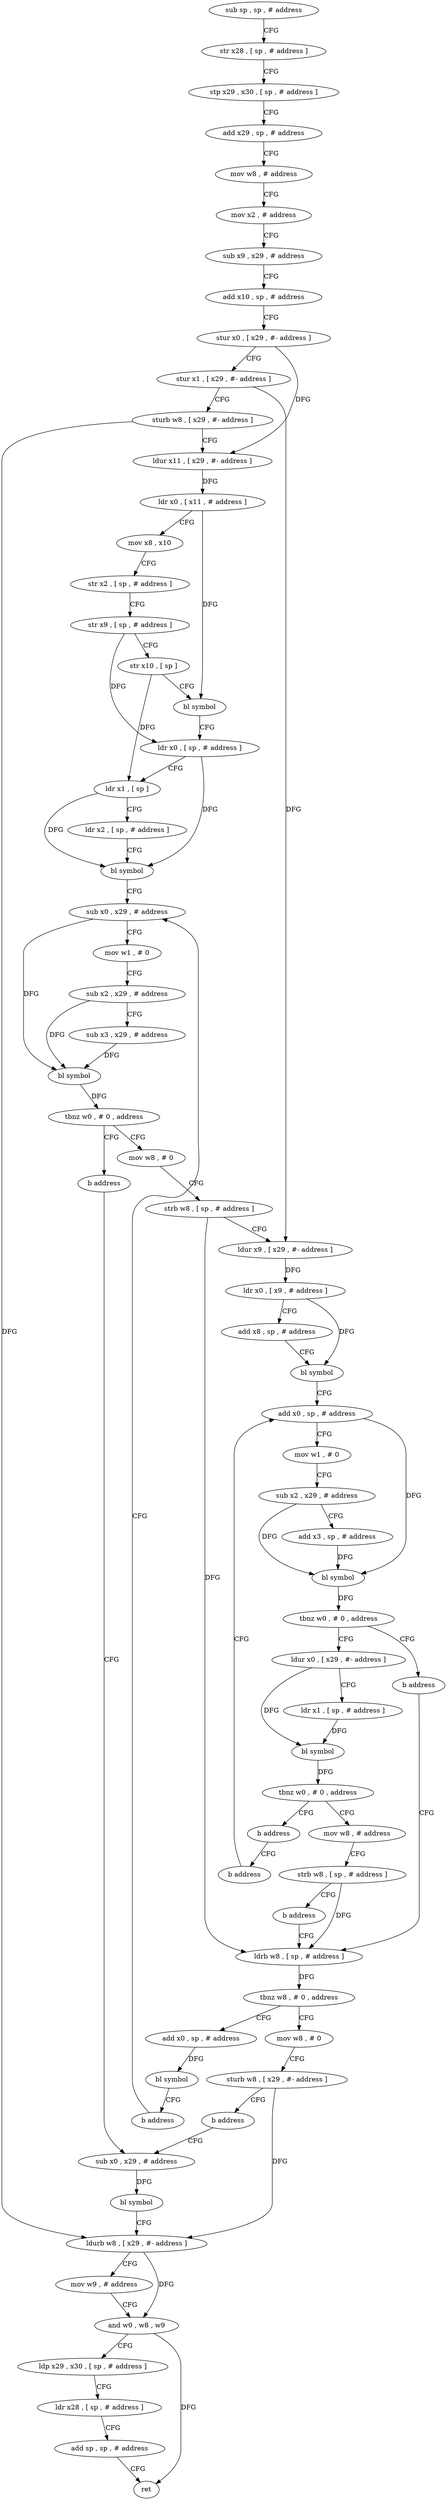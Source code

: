 digraph "func" {
"82704" [label = "sub sp , sp , # address" ]
"82708" [label = "str x28 , [ sp , # address ]" ]
"82712" [label = "stp x29 , x30 , [ sp , # address ]" ]
"82716" [label = "add x29 , sp , # address" ]
"82720" [label = "mov w8 , # address" ]
"82724" [label = "mov x2 , # address" ]
"82728" [label = "sub x9 , x29 , # address" ]
"82732" [label = "add x10 , sp , # address" ]
"82736" [label = "stur x0 , [ x29 , #- address ]" ]
"82740" [label = "stur x1 , [ x29 , #- address ]" ]
"82744" [label = "sturb w8 , [ x29 , #- address ]" ]
"82748" [label = "ldur x11 , [ x29 , #- address ]" ]
"82752" [label = "ldr x0 , [ x11 , # address ]" ]
"82756" [label = "mov x8 , x10" ]
"82760" [label = "str x2 , [ sp , # address ]" ]
"82764" [label = "str x9 , [ sp , # address ]" ]
"82768" [label = "str x10 , [ sp ]" ]
"82772" [label = "bl symbol" ]
"82776" [label = "ldr x0 , [ sp , # address ]" ]
"82780" [label = "ldr x1 , [ sp ]" ]
"82784" [label = "ldr x2 , [ sp , # address ]" ]
"82788" [label = "bl symbol" ]
"82792" [label = "sub x0 , x29 , # address" ]
"82820" [label = "mov w8 , # 0" ]
"82824" [label = "strb w8 , [ sp , # address ]" ]
"82828" [label = "ldur x9 , [ x29 , #- address ]" ]
"82832" [label = "ldr x0 , [ x9 , # address ]" ]
"82836" [label = "add x8 , sp , # address" ]
"82840" [label = "bl symbol" ]
"82844" [label = "add x0 , sp , # address" ]
"82816" [label = "b address" ]
"82940" [label = "sub x0 , x29 , # address" ]
"82872" [label = "ldur x0 , [ x29 , #- address ]" ]
"82876" [label = "ldr x1 , [ sp , # address ]" ]
"82880" [label = "bl symbol" ]
"82884" [label = "tbnz w0 , # 0 , address" ]
"82892" [label = "mov w8 , # address" ]
"82888" [label = "b address" ]
"82868" [label = "b address" ]
"82908" [label = "ldrb w8 , [ sp , # address ]" ]
"82944" [label = "bl symbol" ]
"82948" [label = "ldurb w8 , [ x29 , #- address ]" ]
"82952" [label = "mov w9 , # address" ]
"82956" [label = "and w0 , w8 , w9" ]
"82960" [label = "ldp x29 , x30 , [ sp , # address ]" ]
"82964" [label = "ldr x28 , [ sp , # address ]" ]
"82968" [label = "add sp , sp , # address" ]
"82972" [label = "ret" ]
"82896" [label = "strb w8 , [ sp , # address ]" ]
"82900" [label = "b address" ]
"82904" [label = "b address" ]
"82912" [label = "tbnz w8 , # 0 , address" ]
"82928" [label = "add x0 , sp , # address" ]
"82916" [label = "mov w8 , # 0" ]
"82932" [label = "bl symbol" ]
"82936" [label = "b address" ]
"82920" [label = "sturb w8 , [ x29 , #- address ]" ]
"82924" [label = "b address" ]
"82848" [label = "mov w1 , # 0" ]
"82852" [label = "sub x2 , x29 , # address" ]
"82856" [label = "add x3 , sp , # address" ]
"82860" [label = "bl symbol" ]
"82864" [label = "tbnz w0 , # 0 , address" ]
"82796" [label = "mov w1 , # 0" ]
"82800" [label = "sub x2 , x29 , # address" ]
"82804" [label = "sub x3 , x29 , # address" ]
"82808" [label = "bl symbol" ]
"82812" [label = "tbnz w0 , # 0 , address" ]
"82704" -> "82708" [ label = "CFG" ]
"82708" -> "82712" [ label = "CFG" ]
"82712" -> "82716" [ label = "CFG" ]
"82716" -> "82720" [ label = "CFG" ]
"82720" -> "82724" [ label = "CFG" ]
"82724" -> "82728" [ label = "CFG" ]
"82728" -> "82732" [ label = "CFG" ]
"82732" -> "82736" [ label = "CFG" ]
"82736" -> "82740" [ label = "CFG" ]
"82736" -> "82748" [ label = "DFG" ]
"82740" -> "82744" [ label = "CFG" ]
"82740" -> "82828" [ label = "DFG" ]
"82744" -> "82748" [ label = "CFG" ]
"82744" -> "82948" [ label = "DFG" ]
"82748" -> "82752" [ label = "DFG" ]
"82752" -> "82756" [ label = "CFG" ]
"82752" -> "82772" [ label = "DFG" ]
"82756" -> "82760" [ label = "CFG" ]
"82760" -> "82764" [ label = "CFG" ]
"82764" -> "82768" [ label = "CFG" ]
"82764" -> "82776" [ label = "DFG" ]
"82768" -> "82772" [ label = "CFG" ]
"82768" -> "82780" [ label = "DFG" ]
"82772" -> "82776" [ label = "CFG" ]
"82776" -> "82780" [ label = "CFG" ]
"82776" -> "82788" [ label = "DFG" ]
"82780" -> "82784" [ label = "CFG" ]
"82780" -> "82788" [ label = "DFG" ]
"82784" -> "82788" [ label = "CFG" ]
"82788" -> "82792" [ label = "CFG" ]
"82792" -> "82796" [ label = "CFG" ]
"82792" -> "82808" [ label = "DFG" ]
"82820" -> "82824" [ label = "CFG" ]
"82824" -> "82828" [ label = "CFG" ]
"82824" -> "82908" [ label = "DFG" ]
"82828" -> "82832" [ label = "DFG" ]
"82832" -> "82836" [ label = "CFG" ]
"82832" -> "82840" [ label = "DFG" ]
"82836" -> "82840" [ label = "CFG" ]
"82840" -> "82844" [ label = "CFG" ]
"82844" -> "82848" [ label = "CFG" ]
"82844" -> "82860" [ label = "DFG" ]
"82816" -> "82940" [ label = "CFG" ]
"82940" -> "82944" [ label = "DFG" ]
"82872" -> "82876" [ label = "CFG" ]
"82872" -> "82880" [ label = "DFG" ]
"82876" -> "82880" [ label = "DFG" ]
"82880" -> "82884" [ label = "DFG" ]
"82884" -> "82892" [ label = "CFG" ]
"82884" -> "82888" [ label = "CFG" ]
"82892" -> "82896" [ label = "CFG" ]
"82888" -> "82904" [ label = "CFG" ]
"82868" -> "82908" [ label = "CFG" ]
"82908" -> "82912" [ label = "DFG" ]
"82944" -> "82948" [ label = "CFG" ]
"82948" -> "82952" [ label = "CFG" ]
"82948" -> "82956" [ label = "DFG" ]
"82952" -> "82956" [ label = "CFG" ]
"82956" -> "82960" [ label = "CFG" ]
"82956" -> "82972" [ label = "DFG" ]
"82960" -> "82964" [ label = "CFG" ]
"82964" -> "82968" [ label = "CFG" ]
"82968" -> "82972" [ label = "CFG" ]
"82896" -> "82900" [ label = "CFG" ]
"82896" -> "82908" [ label = "DFG" ]
"82900" -> "82908" [ label = "CFG" ]
"82904" -> "82844" [ label = "CFG" ]
"82912" -> "82928" [ label = "CFG" ]
"82912" -> "82916" [ label = "CFG" ]
"82928" -> "82932" [ label = "DFG" ]
"82916" -> "82920" [ label = "CFG" ]
"82932" -> "82936" [ label = "CFG" ]
"82936" -> "82792" [ label = "CFG" ]
"82920" -> "82924" [ label = "CFG" ]
"82920" -> "82948" [ label = "DFG" ]
"82924" -> "82940" [ label = "CFG" ]
"82848" -> "82852" [ label = "CFG" ]
"82852" -> "82856" [ label = "CFG" ]
"82852" -> "82860" [ label = "DFG" ]
"82856" -> "82860" [ label = "DFG" ]
"82860" -> "82864" [ label = "DFG" ]
"82864" -> "82872" [ label = "CFG" ]
"82864" -> "82868" [ label = "CFG" ]
"82796" -> "82800" [ label = "CFG" ]
"82800" -> "82804" [ label = "CFG" ]
"82800" -> "82808" [ label = "DFG" ]
"82804" -> "82808" [ label = "DFG" ]
"82808" -> "82812" [ label = "DFG" ]
"82812" -> "82820" [ label = "CFG" ]
"82812" -> "82816" [ label = "CFG" ]
}
